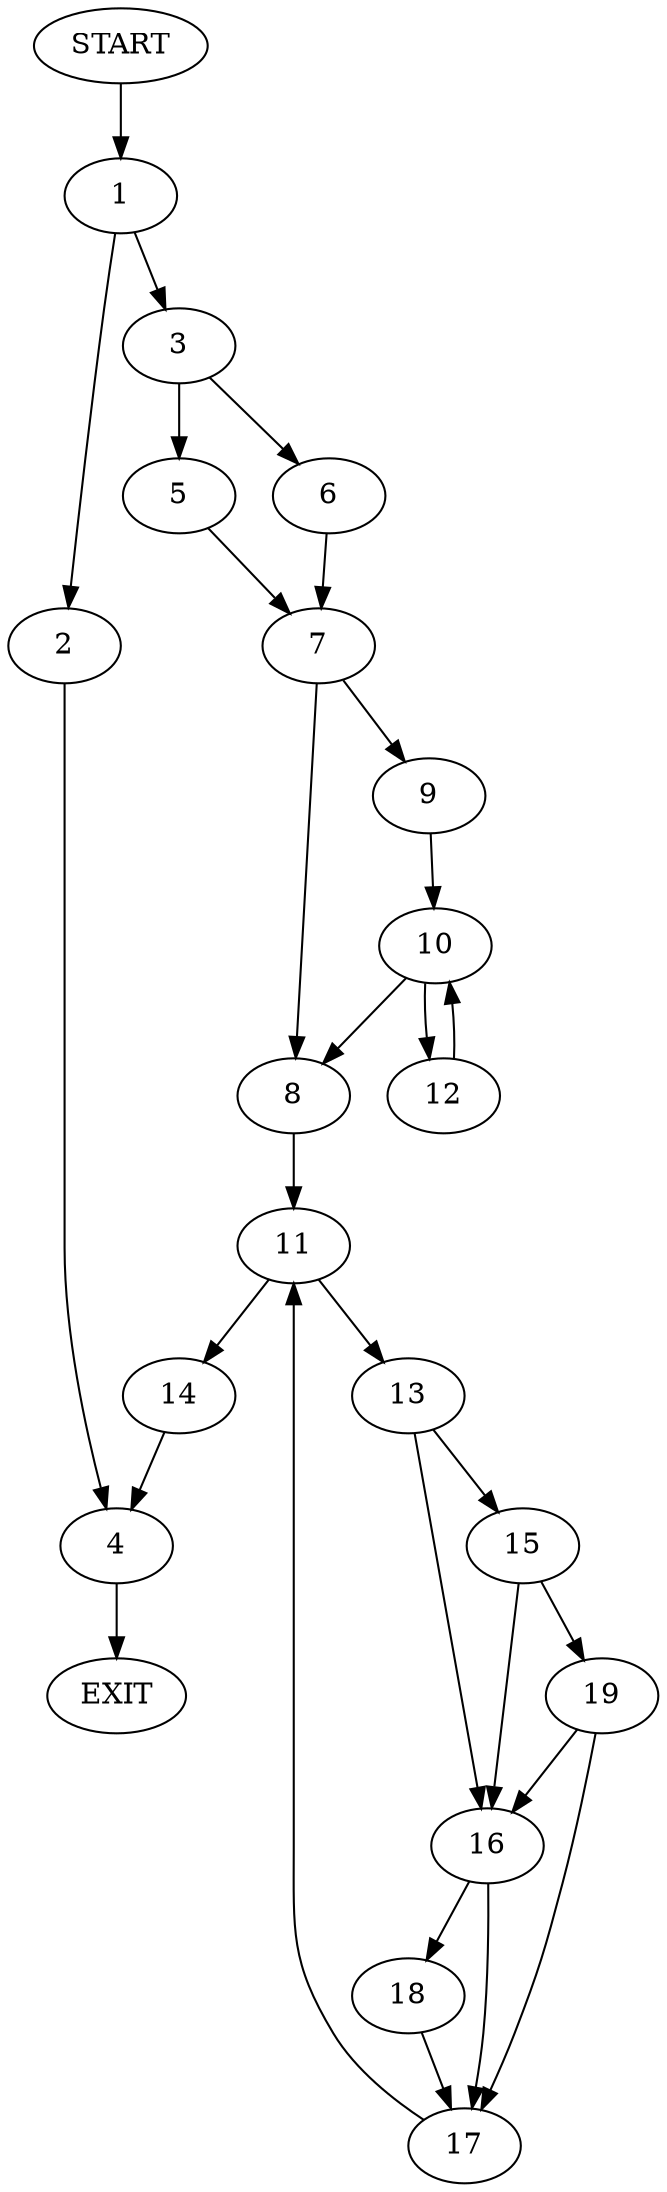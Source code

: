 digraph {
0 [label="START"]
20 [label="EXIT"]
0 -> 1
1 -> 2
1 -> 3
2 -> 4
3 -> 5
3 -> 6
5 -> 7
6 -> 7
7 -> 8
7 -> 9
9 -> 10
8 -> 11
10 -> 8
10 -> 12
12 -> 10
11 -> 13
11 -> 14
14 -> 4
13 -> 15
13 -> 16
16 -> 17
16 -> 18
15 -> 16
15 -> 19
19 -> 17
19 -> 16
17 -> 11
18 -> 17
4 -> 20
}

